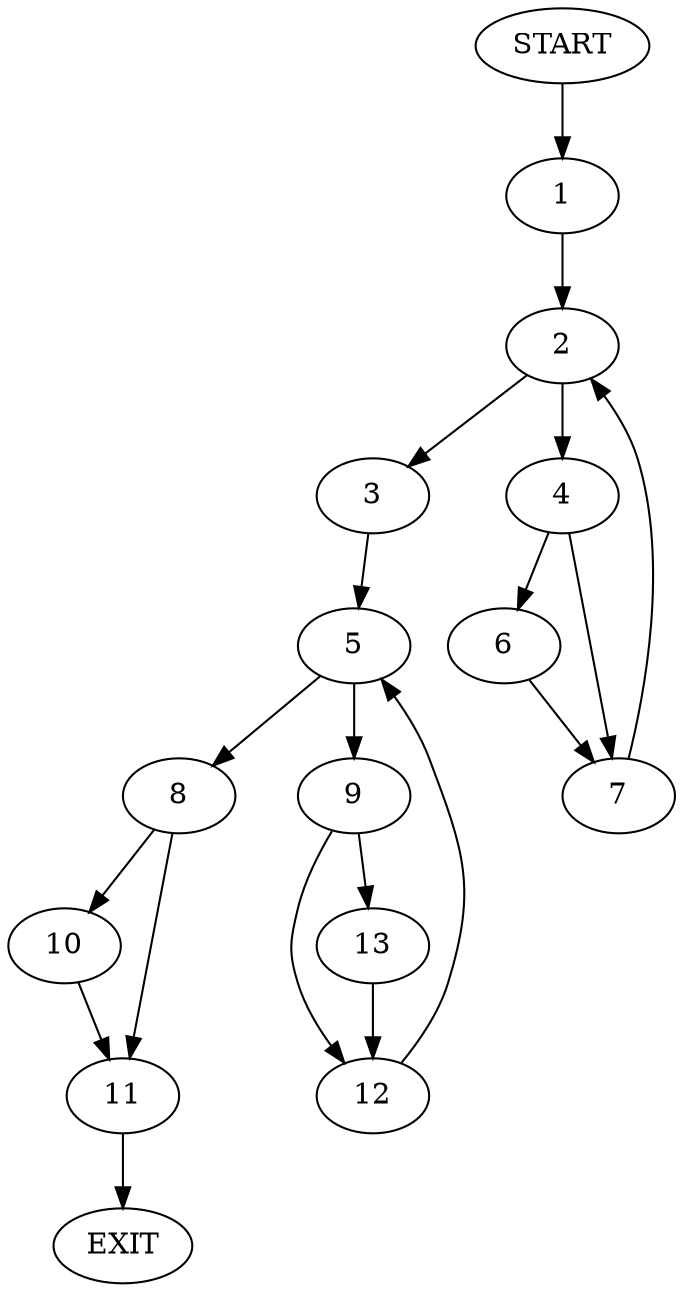 digraph {
0 [label="START"]
14 [label="EXIT"]
0 -> 1
1 -> 2
2 -> 3
2 -> 4
3 -> 5
4 -> 6
4 -> 7
6 -> 7
7 -> 2
5 -> 8
5 -> 9
8 -> 10
8 -> 11
9 -> 12
9 -> 13
12 -> 5
13 -> 12
11 -> 14
10 -> 11
}
